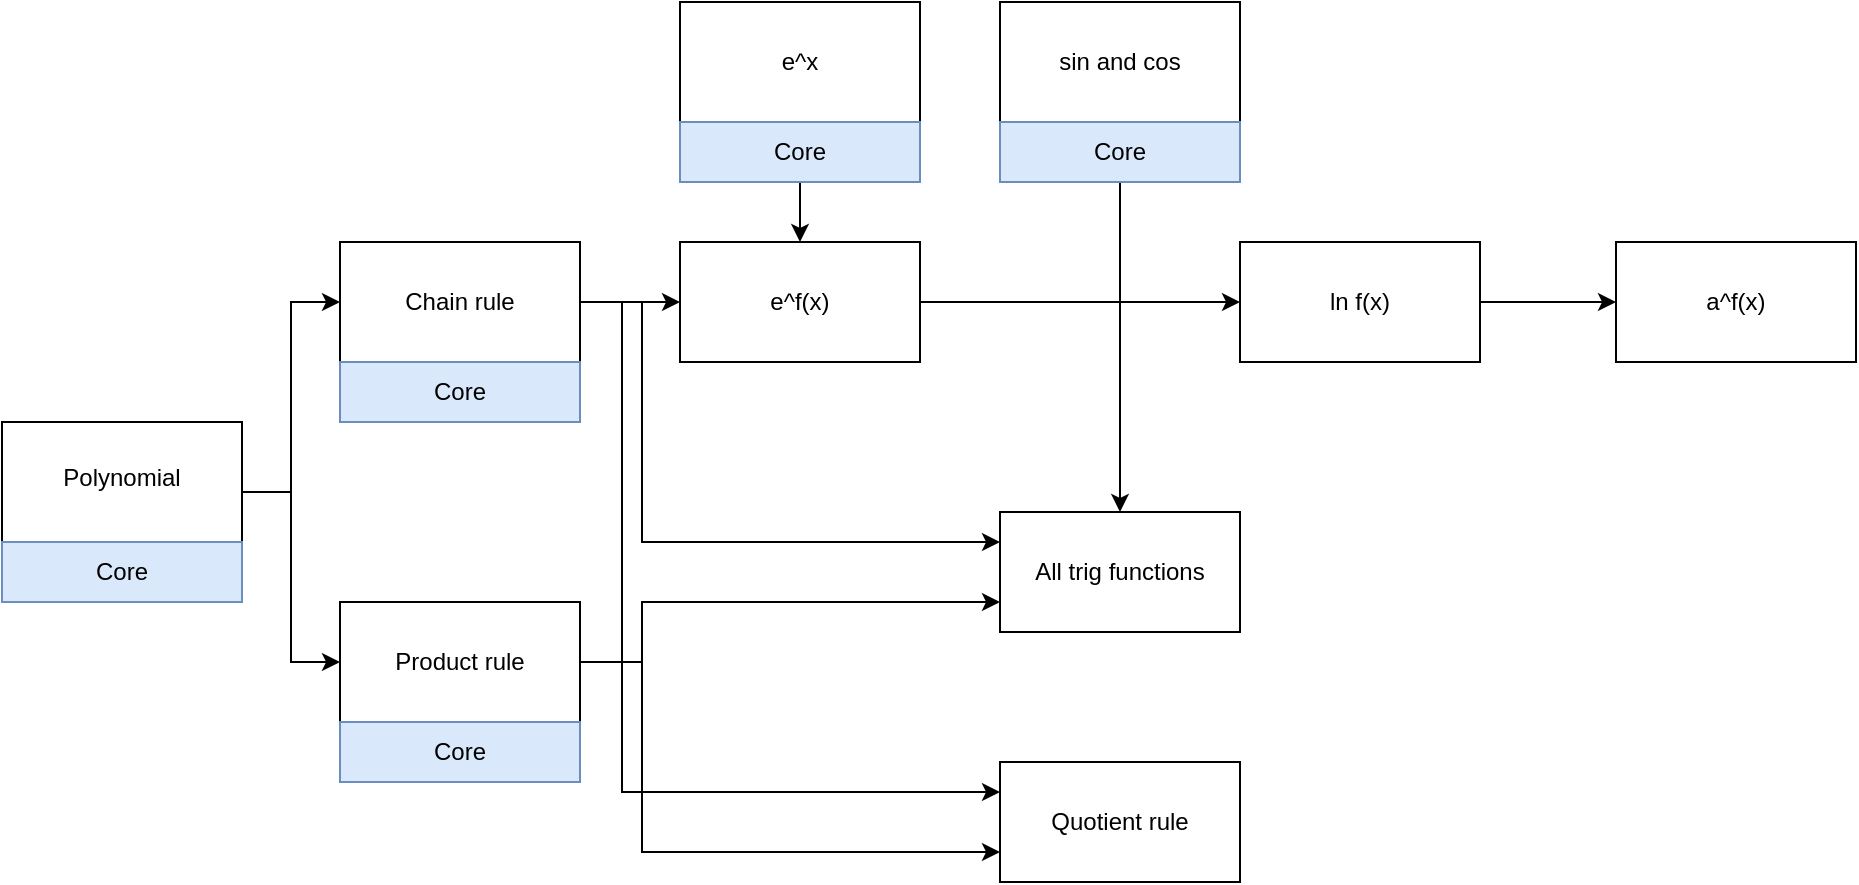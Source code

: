 <mxfile version="20.5.1" type="device"><diagram id="6nvoVuiGEmhIqheXBF-5" name="Page-1"><mxGraphModel dx="1422" dy="794" grid="1" gridSize="10" guides="1" tooltips="1" connect="1" arrows="1" fold="1" page="1" pageScale="1" pageWidth="827" pageHeight="1169" math="0" shadow="0"><root><mxCell id="0"/><mxCell id="1" parent="0"/><mxCell id="2QIpozbWt3AOAhyAtWWt-23" style="edgeStyle=orthogonalEdgeStyle;rounded=0;orthogonalLoop=1;jettySize=auto;html=1;exitX=1;exitY=0.5;exitDx=0;exitDy=0;entryX=0;entryY=0.5;entryDx=0;entryDy=0;" edge="1" parent="1" source="ctsjeo0PvV8zYRg4p5Wx-1" target="2QIpozbWt3AOAhyAtWWt-19"><mxGeometry relative="1" as="geometry"/></mxCell><mxCell id="2QIpozbWt3AOAhyAtWWt-24" style="edgeStyle=orthogonalEdgeStyle;rounded=0;orthogonalLoop=1;jettySize=auto;html=1;exitX=1;exitY=0.5;exitDx=0;exitDy=0;entryX=0;entryY=0.5;entryDx=0;entryDy=0;" edge="1" parent="1" source="ctsjeo0PvV8zYRg4p5Wx-1" target="2QIpozbWt3AOAhyAtWWt-21"><mxGeometry relative="1" as="geometry"/></mxCell><mxCell id="ctsjeo0PvV8zYRg4p5Wx-1" value="Polynomial&lt;br&gt;&lt;br&gt;" style="rounded=0;whiteSpace=wrap;html=1;gradientColor=none;" parent="1" vertex="1"><mxGeometry x="20" y="350" width="120" height="70" as="geometry"/></mxCell><mxCell id="ctsjeo0PvV8zYRg4p5Wx-2" value="Core" style="rounded=0;whiteSpace=wrap;html=1;fillColor=#dae8fc;strokeColor=#6c8ebf;" parent="1" vertex="1"><mxGeometry x="20" y="410" width="120" height="30" as="geometry"/></mxCell><mxCell id="ctsjeo0PvV8zYRg4p5Wx-3" value="sin and cos" style="rounded=0;whiteSpace=wrap;html=1;gradientColor=none;" parent="1" vertex="1"><mxGeometry x="519" y="140" width="120" height="60" as="geometry"/></mxCell><mxCell id="2QIpozbWt3AOAhyAtWWt-32" style="edgeStyle=orthogonalEdgeStyle;rounded=0;orthogonalLoop=1;jettySize=auto;html=1;exitX=0.5;exitY=1;exitDx=0;exitDy=0;entryX=0.5;entryY=0;entryDx=0;entryDy=0;" edge="1" parent="1" source="ctsjeo0PvV8zYRg4p5Wx-4" target="ctsjeo0PvV8zYRg4p5Wx-24"><mxGeometry relative="1" as="geometry"/></mxCell><mxCell id="ctsjeo0PvV8zYRg4p5Wx-4" value="Core" style="rounded=0;whiteSpace=wrap;html=1;fillColor=#dae8fc;strokeColor=#6c8ebf;" parent="1" vertex="1"><mxGeometry x="519" y="200" width="120" height="30" as="geometry"/></mxCell><mxCell id="ctsjeo0PvV8zYRg4p5Wx-5" value="e^x" style="rounded=0;whiteSpace=wrap;html=1;gradientColor=none;" parent="1" vertex="1"><mxGeometry x="359" y="140" width="120" height="60" as="geometry"/></mxCell><mxCell id="2QIpozbWt3AOAhyAtWWt-25" style="edgeStyle=orthogonalEdgeStyle;rounded=0;orthogonalLoop=1;jettySize=auto;html=1;exitX=0.5;exitY=1;exitDx=0;exitDy=0;entryX=0.5;entryY=0;entryDx=0;entryDy=0;" edge="1" parent="1" source="ctsjeo0PvV8zYRg4p5Wx-6" target="2QIpozbWt3AOAhyAtWWt-7"><mxGeometry relative="1" as="geometry"/></mxCell><mxCell id="ctsjeo0PvV8zYRg4p5Wx-6" value="Core" style="rounded=0;whiteSpace=wrap;html=1;fillColor=#dae8fc;strokeColor=#6c8ebf;" parent="1" vertex="1"><mxGeometry x="359" y="200" width="120" height="30" as="geometry"/></mxCell><mxCell id="2QIpozbWt3AOAhyAtWWt-29" style="edgeStyle=orthogonalEdgeStyle;rounded=0;orthogonalLoop=1;jettySize=auto;html=1;exitX=1;exitY=0.5;exitDx=0;exitDy=0;entryX=0;entryY=0.5;entryDx=0;entryDy=0;" edge="1" parent="1" source="ctsjeo0PvV8zYRg4p5Wx-14" target="2QIpozbWt3AOAhyAtWWt-28"><mxGeometry relative="1" as="geometry"/></mxCell><mxCell id="ctsjeo0PvV8zYRg4p5Wx-14" value="ln f(x)" style="rounded=0;whiteSpace=wrap;html=1;gradientColor=none;" parent="1" vertex="1"><mxGeometry x="639" y="260" width="120" height="60" as="geometry"/></mxCell><mxCell id="ctsjeo0PvV8zYRg4p5Wx-24" value="All trig functions" style="rounded=0;whiteSpace=wrap;html=1;gradientColor=none;" parent="1" vertex="1"><mxGeometry x="519" y="395" width="120" height="60" as="geometry"/></mxCell><mxCell id="v-WLNmZXEPM0DwbnJ2uA-4" value="Quotient rule" style="rounded=0;whiteSpace=wrap;html=1;gradientColor=none;" parent="1" vertex="1"><mxGeometry x="519" y="520" width="120" height="60" as="geometry"/></mxCell><mxCell id="2QIpozbWt3AOAhyAtWWt-27" style="edgeStyle=orthogonalEdgeStyle;rounded=0;orthogonalLoop=1;jettySize=auto;html=1;exitX=1;exitY=0.5;exitDx=0;exitDy=0;entryX=0;entryY=0.5;entryDx=0;entryDy=0;" edge="1" parent="1" source="2QIpozbWt3AOAhyAtWWt-7" target="ctsjeo0PvV8zYRg4p5Wx-14"><mxGeometry relative="1" as="geometry"/></mxCell><mxCell id="2QIpozbWt3AOAhyAtWWt-7" value="e^f(x)" style="rounded=0;whiteSpace=wrap;html=1;gradientColor=none;" vertex="1" parent="1"><mxGeometry x="359" y="260" width="120" height="60" as="geometry"/></mxCell><mxCell id="2QIpozbWt3AOAhyAtWWt-26" style="edgeStyle=orthogonalEdgeStyle;rounded=0;orthogonalLoop=1;jettySize=auto;html=1;exitX=1;exitY=0.5;exitDx=0;exitDy=0;entryX=0;entryY=0.5;entryDx=0;entryDy=0;" edge="1" parent="1" source="2QIpozbWt3AOAhyAtWWt-19" target="2QIpozbWt3AOAhyAtWWt-7"><mxGeometry relative="1" as="geometry"/></mxCell><mxCell id="2QIpozbWt3AOAhyAtWWt-34" style="edgeStyle=orthogonalEdgeStyle;rounded=0;orthogonalLoop=1;jettySize=auto;html=1;exitX=1;exitY=0.5;exitDx=0;exitDy=0;entryX=0;entryY=0.25;entryDx=0;entryDy=0;" edge="1" parent="1" source="2QIpozbWt3AOAhyAtWWt-19" target="ctsjeo0PvV8zYRg4p5Wx-24"><mxGeometry relative="1" as="geometry"><Array as="points"><mxPoint x="340" y="290"/><mxPoint x="340" y="410"/></Array></mxGeometry></mxCell><mxCell id="2QIpozbWt3AOAhyAtWWt-37" style="edgeStyle=orthogonalEdgeStyle;rounded=0;orthogonalLoop=1;jettySize=auto;html=1;exitX=1;exitY=0.5;exitDx=0;exitDy=0;entryX=0;entryY=0.25;entryDx=0;entryDy=0;" edge="1" parent="1" source="2QIpozbWt3AOAhyAtWWt-19" target="v-WLNmZXEPM0DwbnJ2uA-4"><mxGeometry relative="1" as="geometry"><Array as="points"><mxPoint x="330" y="290"/><mxPoint x="330" y="535"/></Array></mxGeometry></mxCell><mxCell id="2QIpozbWt3AOAhyAtWWt-19" value="Chain rule" style="rounded=0;whiteSpace=wrap;html=1;gradientColor=none;" vertex="1" parent="1"><mxGeometry x="189" y="260" width="120" height="60" as="geometry"/></mxCell><mxCell id="2QIpozbWt3AOAhyAtWWt-20" value="Core" style="rounded=0;whiteSpace=wrap;html=1;fillColor=#dae8fc;strokeColor=#6c8ebf;" vertex="1" parent="1"><mxGeometry x="189" y="320" width="120" height="30" as="geometry"/></mxCell><mxCell id="2QIpozbWt3AOAhyAtWWt-35" style="edgeStyle=orthogonalEdgeStyle;rounded=0;orthogonalLoop=1;jettySize=auto;html=1;exitX=1;exitY=0.5;exitDx=0;exitDy=0;entryX=0;entryY=0.75;entryDx=0;entryDy=0;" edge="1" parent="1" source="2QIpozbWt3AOAhyAtWWt-21" target="ctsjeo0PvV8zYRg4p5Wx-24"><mxGeometry relative="1" as="geometry"><Array as="points"><mxPoint x="340" y="470"/><mxPoint x="340" y="440"/></Array></mxGeometry></mxCell><mxCell id="2QIpozbWt3AOAhyAtWWt-38" style="edgeStyle=orthogonalEdgeStyle;rounded=0;orthogonalLoop=1;jettySize=auto;html=1;exitX=1;exitY=0.5;exitDx=0;exitDy=0;entryX=0;entryY=0.75;entryDx=0;entryDy=0;" edge="1" parent="1" source="2QIpozbWt3AOAhyAtWWt-21" target="v-WLNmZXEPM0DwbnJ2uA-4"><mxGeometry relative="1" as="geometry"><Array as="points"><mxPoint x="340" y="470"/><mxPoint x="340" y="565"/></Array></mxGeometry></mxCell><mxCell id="2QIpozbWt3AOAhyAtWWt-21" value="Product rule" style="rounded=0;whiteSpace=wrap;html=1;gradientColor=none;" vertex="1" parent="1"><mxGeometry x="189" y="440" width="120" height="60" as="geometry"/></mxCell><mxCell id="2QIpozbWt3AOAhyAtWWt-22" value="Core" style="rounded=0;whiteSpace=wrap;html=1;fillColor=#dae8fc;strokeColor=#6c8ebf;" vertex="1" parent="1"><mxGeometry x="189" y="500" width="120" height="30" as="geometry"/></mxCell><mxCell id="2QIpozbWt3AOAhyAtWWt-28" value="a^f(x)" style="rounded=0;whiteSpace=wrap;html=1;gradientColor=none;" vertex="1" parent="1"><mxGeometry x="827" y="260" width="120" height="60" as="geometry"/></mxCell></root></mxGraphModel></diagram></mxfile>